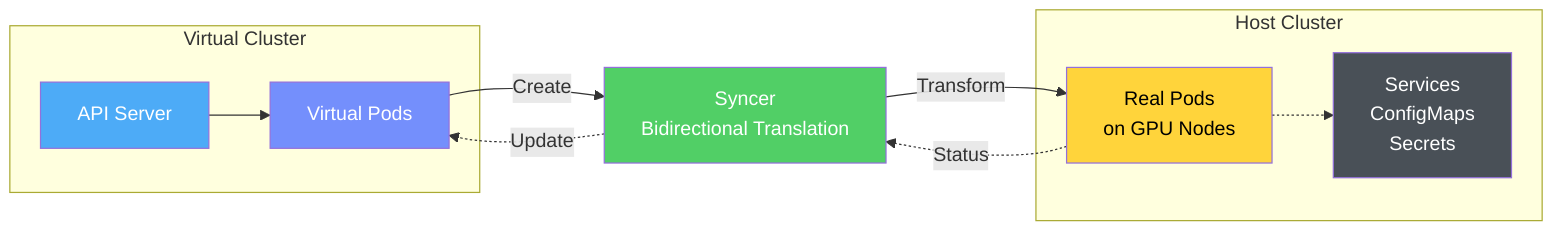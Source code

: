 graph LR
    subgraph VIRT["Virtual Cluster"]
        VAPI["API Server"]
        VPOD["Virtual Pods"]
        VAPI --> VPOD
    end

    VPOD -->|"Create"| SYNC["Syncer<br/>Bidirectional Translation"]

    SYNC -->|"Transform"| HPOD

    subgraph HOST["Host Cluster"]
        HPOD["Real Pods<br/>on GPU Nodes"]
        HRES["Services<br/>ConfigMaps<br/>Secrets"]
        HPOD -.-> HRES
    end

    HPOD -.->|"Status"| SYNC
    SYNC -.->|"Update"| VPOD

    style SYNC fill:#51cf66,color:#fff
    style VAPI fill:#4dabf7,color:#fff
    style VPOD fill:#748ffc,color:#fff
    style HPOD fill:#ffd43b,color:#000
    style HRES fill:#495057,color:#fff